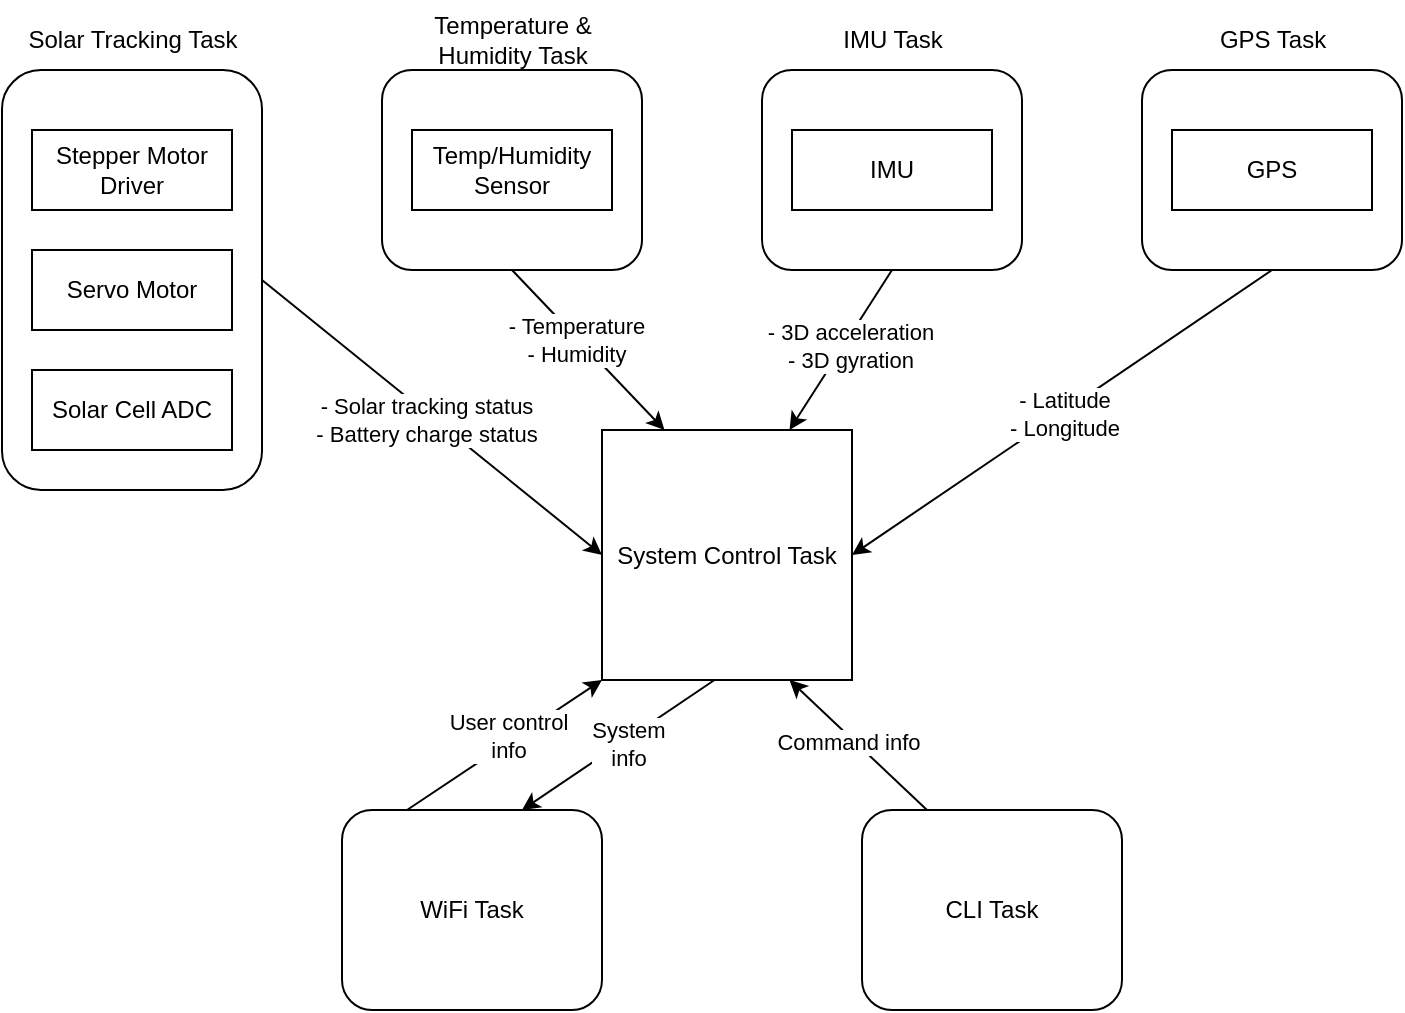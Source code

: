 <mxfile version="26.0.16">
  <diagram name="Page-1" id="Ie_a2-sc57kRKrSM1Xpx">
    <mxGraphModel dx="802" dy="491" grid="1" gridSize="10" guides="1" tooltips="1" connect="1" arrows="1" fold="1" page="1" pageScale="1" pageWidth="850" pageHeight="1100" math="0" shadow="0">
      <root>
        <mxCell id="0" />
        <mxCell id="1" parent="0" />
        <mxCell id="A31ABvEfGWIdzAUm42GZ-1" value="System Control Task" style="whiteSpace=wrap;html=1;aspect=fixed;" vertex="1" parent="1">
          <mxGeometry x="390" y="260" width="125" height="125" as="geometry" />
        </mxCell>
        <mxCell id="A31ABvEfGWIdzAUm42GZ-3" value="" style="rounded=1;whiteSpace=wrap;html=1;fillColor=none;" vertex="1" parent="1">
          <mxGeometry x="90" y="80" width="130" height="210" as="geometry" />
        </mxCell>
        <mxCell id="A31ABvEfGWIdzAUm42GZ-4" value="Solar Tracking Task" style="text;html=1;align=center;verticalAlign=middle;resizable=0;points=[];autosize=1;strokeColor=none;fillColor=none;" vertex="1" parent="1">
          <mxGeometry x="90" y="50" width="130" height="30" as="geometry" />
        </mxCell>
        <mxCell id="A31ABvEfGWIdzAUm42GZ-5" value="Stepper Motor Driver" style="rounded=0;whiteSpace=wrap;html=1;" vertex="1" parent="1">
          <mxGeometry x="105" y="110" width="100" height="40" as="geometry" />
        </mxCell>
        <mxCell id="A31ABvEfGWIdzAUm42GZ-6" value="Servo Motor" style="rounded=0;whiteSpace=wrap;html=1;" vertex="1" parent="1">
          <mxGeometry x="105" y="170" width="100" height="40" as="geometry" />
        </mxCell>
        <mxCell id="A31ABvEfGWIdzAUm42GZ-7" value="Solar Cell ADC" style="rounded=0;whiteSpace=wrap;html=1;" vertex="1" parent="1">
          <mxGeometry x="105" y="230" width="100" height="40" as="geometry" />
        </mxCell>
        <mxCell id="A31ABvEfGWIdzAUm42GZ-8" value="" style="rounded=1;whiteSpace=wrap;html=1;fillColor=none;" vertex="1" parent="1">
          <mxGeometry x="280" y="80" width="130" height="100" as="geometry" />
        </mxCell>
        <mxCell id="A31ABvEfGWIdzAUm42GZ-9" value="Temperature &amp;amp;&lt;div&gt;Humidity&amp;nbsp;&lt;span style=&quot;background-color: transparent; color: light-dark(rgb(0, 0, 0), rgb(255, 255, 255));&quot;&gt;Task&lt;/span&gt;&lt;/div&gt;" style="text;html=1;align=center;verticalAlign=middle;resizable=0;points=[];autosize=1;strokeColor=none;fillColor=none;" vertex="1" parent="1">
          <mxGeometry x="295" y="45" width="100" height="40" as="geometry" />
        </mxCell>
        <mxCell id="A31ABvEfGWIdzAUm42GZ-10" value="Temp/Humidity Sensor" style="rounded=0;whiteSpace=wrap;html=1;" vertex="1" parent="1">
          <mxGeometry x="295" y="110" width="100" height="40" as="geometry" />
        </mxCell>
        <mxCell id="A31ABvEfGWIdzAUm42GZ-13" value="" style="rounded=1;whiteSpace=wrap;html=1;fillColor=none;" vertex="1" parent="1">
          <mxGeometry x="470" y="80" width="130" height="100" as="geometry" />
        </mxCell>
        <mxCell id="A31ABvEfGWIdzAUm42GZ-14" value="IMU Task" style="text;html=1;align=center;verticalAlign=middle;resizable=0;points=[];autosize=1;strokeColor=none;fillColor=none;" vertex="1" parent="1">
          <mxGeometry x="500" y="50" width="70" height="30" as="geometry" />
        </mxCell>
        <mxCell id="A31ABvEfGWIdzAUm42GZ-15" value="IMU" style="rounded=0;whiteSpace=wrap;html=1;" vertex="1" parent="1">
          <mxGeometry x="485" y="110" width="100" height="40" as="geometry" />
        </mxCell>
        <mxCell id="A31ABvEfGWIdzAUm42GZ-16" value="" style="rounded=1;whiteSpace=wrap;html=1;fillColor=none;" vertex="1" parent="1">
          <mxGeometry x="660" y="80" width="130" height="100" as="geometry" />
        </mxCell>
        <mxCell id="A31ABvEfGWIdzAUm42GZ-17" value="GPS Task" style="text;html=1;align=center;verticalAlign=middle;resizable=0;points=[];autosize=1;strokeColor=none;fillColor=none;" vertex="1" parent="1">
          <mxGeometry x="685" y="50" width="80" height="30" as="geometry" />
        </mxCell>
        <mxCell id="A31ABvEfGWIdzAUm42GZ-18" value="GPS" style="rounded=0;whiteSpace=wrap;html=1;" vertex="1" parent="1">
          <mxGeometry x="675" y="110" width="100" height="40" as="geometry" />
        </mxCell>
        <mxCell id="A31ABvEfGWIdzAUm42GZ-19" value="WiFi Task" style="rounded=1;whiteSpace=wrap;html=1;fillColor=none;" vertex="1" parent="1">
          <mxGeometry x="260" y="450" width="130" height="100" as="geometry" />
        </mxCell>
        <mxCell id="A31ABvEfGWIdzAUm42GZ-22" value="CLI Task" style="rounded=1;whiteSpace=wrap;html=1;fillColor=none;" vertex="1" parent="1">
          <mxGeometry x="520" y="450" width="130" height="100" as="geometry" />
        </mxCell>
        <mxCell id="A31ABvEfGWIdzAUm42GZ-26" value="" style="endArrow=classic;html=1;rounded=0;exitX=0.5;exitY=1;exitDx=0;exitDy=0;entryX=0.25;entryY=0;entryDx=0;entryDy=0;" edge="1" parent="1" source="A31ABvEfGWIdzAUm42GZ-8" target="A31ABvEfGWIdzAUm42GZ-1">
          <mxGeometry width="50" height="50" relative="1" as="geometry">
            <mxPoint x="400" y="320" as="sourcePoint" />
            <mxPoint x="450" y="270" as="targetPoint" />
          </mxGeometry>
        </mxCell>
        <mxCell id="A31ABvEfGWIdzAUm42GZ-27" value="- Temperature&lt;div&gt;- Humidity&lt;/div&gt;" style="edgeLabel;html=1;align=center;verticalAlign=middle;resizable=0;points=[];" vertex="1" connectable="0" parent="A31ABvEfGWIdzAUm42GZ-26">
          <mxGeometry x="-0.142" y="-1" relative="1" as="geometry">
            <mxPoint as="offset" />
          </mxGeometry>
        </mxCell>
        <mxCell id="A31ABvEfGWIdzAUm42GZ-28" value="" style="endArrow=classic;html=1;rounded=0;entryX=0.75;entryY=0;entryDx=0;entryDy=0;exitX=0.5;exitY=1;exitDx=0;exitDy=0;" edge="1" parent="1" source="A31ABvEfGWIdzAUm42GZ-13" target="A31ABvEfGWIdzAUm42GZ-1">
          <mxGeometry width="50" height="50" relative="1" as="geometry">
            <mxPoint x="400" y="320" as="sourcePoint" />
            <mxPoint x="450" y="270" as="targetPoint" />
          </mxGeometry>
        </mxCell>
        <mxCell id="A31ABvEfGWIdzAUm42GZ-29" value="- 3D acceleration&lt;div&gt;- 3D gyration&lt;/div&gt;" style="edgeLabel;html=1;align=center;verticalAlign=middle;resizable=0;points=[];" vertex="1" connectable="0" parent="A31ABvEfGWIdzAUm42GZ-28">
          <mxGeometry x="-0.059" y="3" relative="1" as="geometry">
            <mxPoint y="-1" as="offset" />
          </mxGeometry>
        </mxCell>
        <mxCell id="A31ABvEfGWIdzAUm42GZ-30" value="" style="endArrow=classic;html=1;rounded=0;exitX=0.5;exitY=1;exitDx=0;exitDy=0;entryX=1;entryY=0.5;entryDx=0;entryDy=0;" edge="1" parent="1" source="A31ABvEfGWIdzAUm42GZ-16" target="A31ABvEfGWIdzAUm42GZ-1">
          <mxGeometry width="50" height="50" relative="1" as="geometry">
            <mxPoint x="400" y="320" as="sourcePoint" />
            <mxPoint x="700" y="300" as="targetPoint" />
          </mxGeometry>
        </mxCell>
        <mxCell id="A31ABvEfGWIdzAUm42GZ-32" value="- Latitude&lt;div&gt;- Longitude&lt;/div&gt;" style="edgeLabel;html=1;align=center;verticalAlign=middle;resizable=0;points=[];" vertex="1" connectable="0" parent="A31ABvEfGWIdzAUm42GZ-30">
          <mxGeometry x="-0.003" y="1" relative="1" as="geometry">
            <mxPoint as="offset" />
          </mxGeometry>
        </mxCell>
        <mxCell id="A31ABvEfGWIdzAUm42GZ-33" value="" style="endArrow=classic;html=1;rounded=0;exitX=1;exitY=0.5;exitDx=0;exitDy=0;entryX=0;entryY=0.5;entryDx=0;entryDy=0;" edge="1" parent="1" source="A31ABvEfGWIdzAUm42GZ-3" target="A31ABvEfGWIdzAUm42GZ-1">
          <mxGeometry width="50" height="50" relative="1" as="geometry">
            <mxPoint x="400" y="320" as="sourcePoint" />
            <mxPoint x="450" y="270" as="targetPoint" />
          </mxGeometry>
        </mxCell>
        <mxCell id="A31ABvEfGWIdzAUm42GZ-34" value="- Solar tracking status&lt;div&gt;- Battery charge status&lt;/div&gt;" style="edgeLabel;html=1;align=center;verticalAlign=middle;resizable=0;points=[];" vertex="1" connectable="0" parent="A31ABvEfGWIdzAUm42GZ-33">
          <mxGeometry x="-0.021" y="-3" relative="1" as="geometry">
            <mxPoint as="offset" />
          </mxGeometry>
        </mxCell>
        <mxCell id="A31ABvEfGWIdzAUm42GZ-35" value="" style="endArrow=classic;html=1;rounded=0;exitX=0.25;exitY=0;exitDx=0;exitDy=0;entryX=0;entryY=1;entryDx=0;entryDy=0;" edge="1" parent="1" source="A31ABvEfGWIdzAUm42GZ-19" target="A31ABvEfGWIdzAUm42GZ-1">
          <mxGeometry width="50" height="50" relative="1" as="geometry">
            <mxPoint x="400" y="320" as="sourcePoint" />
            <mxPoint x="450" y="270" as="targetPoint" />
          </mxGeometry>
        </mxCell>
        <mxCell id="A31ABvEfGWIdzAUm42GZ-37" value="User control&lt;div&gt;info&lt;/div&gt;" style="edgeLabel;html=1;align=center;verticalAlign=middle;resizable=0;points=[];" vertex="1" connectable="0" parent="A31ABvEfGWIdzAUm42GZ-35">
          <mxGeometry x="0.068" y="3" relative="1" as="geometry">
            <mxPoint as="offset" />
          </mxGeometry>
        </mxCell>
        <mxCell id="A31ABvEfGWIdzAUm42GZ-36" value="" style="endArrow=classic;html=1;rounded=0;entryX=0.5;entryY=0;entryDx=0;entryDy=0;exitX=0.25;exitY=1;exitDx=0;exitDy=0;" edge="1" parent="1">
          <mxGeometry width="50" height="50" relative="1" as="geometry">
            <mxPoint x="446.25" y="385" as="sourcePoint" />
            <mxPoint x="350" y="450" as="targetPoint" />
          </mxGeometry>
        </mxCell>
        <mxCell id="A31ABvEfGWIdzAUm42GZ-38" value="System&lt;div&gt;info&lt;/div&gt;" style="edgeLabel;html=1;align=center;verticalAlign=middle;resizable=0;points=[];" vertex="1" connectable="0" parent="A31ABvEfGWIdzAUm42GZ-36">
          <mxGeometry x="-0.074" y="2" relative="1" as="geometry">
            <mxPoint as="offset" />
          </mxGeometry>
        </mxCell>
        <mxCell id="A31ABvEfGWIdzAUm42GZ-39" value="" style="endArrow=classic;html=1;rounded=0;exitX=0.25;exitY=0;exitDx=0;exitDy=0;entryX=0.75;entryY=1;entryDx=0;entryDy=0;" edge="1" parent="1" source="A31ABvEfGWIdzAUm42GZ-22" target="A31ABvEfGWIdzAUm42GZ-1">
          <mxGeometry width="50" height="50" relative="1" as="geometry">
            <mxPoint x="380" y="480" as="sourcePoint" />
            <mxPoint x="430" y="430" as="targetPoint" />
          </mxGeometry>
        </mxCell>
        <mxCell id="A31ABvEfGWIdzAUm42GZ-40" value="Command info" style="edgeLabel;html=1;align=center;verticalAlign=middle;resizable=0;points=[];" vertex="1" connectable="0" parent="A31ABvEfGWIdzAUm42GZ-39">
          <mxGeometry x="0.115" y="2" relative="1" as="geometry">
            <mxPoint as="offset" />
          </mxGeometry>
        </mxCell>
      </root>
    </mxGraphModel>
  </diagram>
</mxfile>
